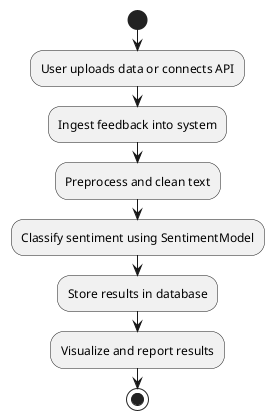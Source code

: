 @startuml
start
:User uploads data or connects API;
:Ingest feedback into system;
:Preprocess and clean text;
:Classify sentiment using SentimentModel;
:Store results in database;
:Visualize and report results;
stop
@enduml